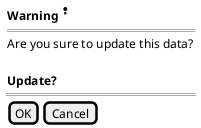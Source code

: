 @startsalt
{
  {
  |<b>Warning| <&badge>|*
  }
  {==
  Are you sure to update this data?
  .
  <b>Update?
  }
==
{[OK ]|[Cancel]}
}
@endsalt